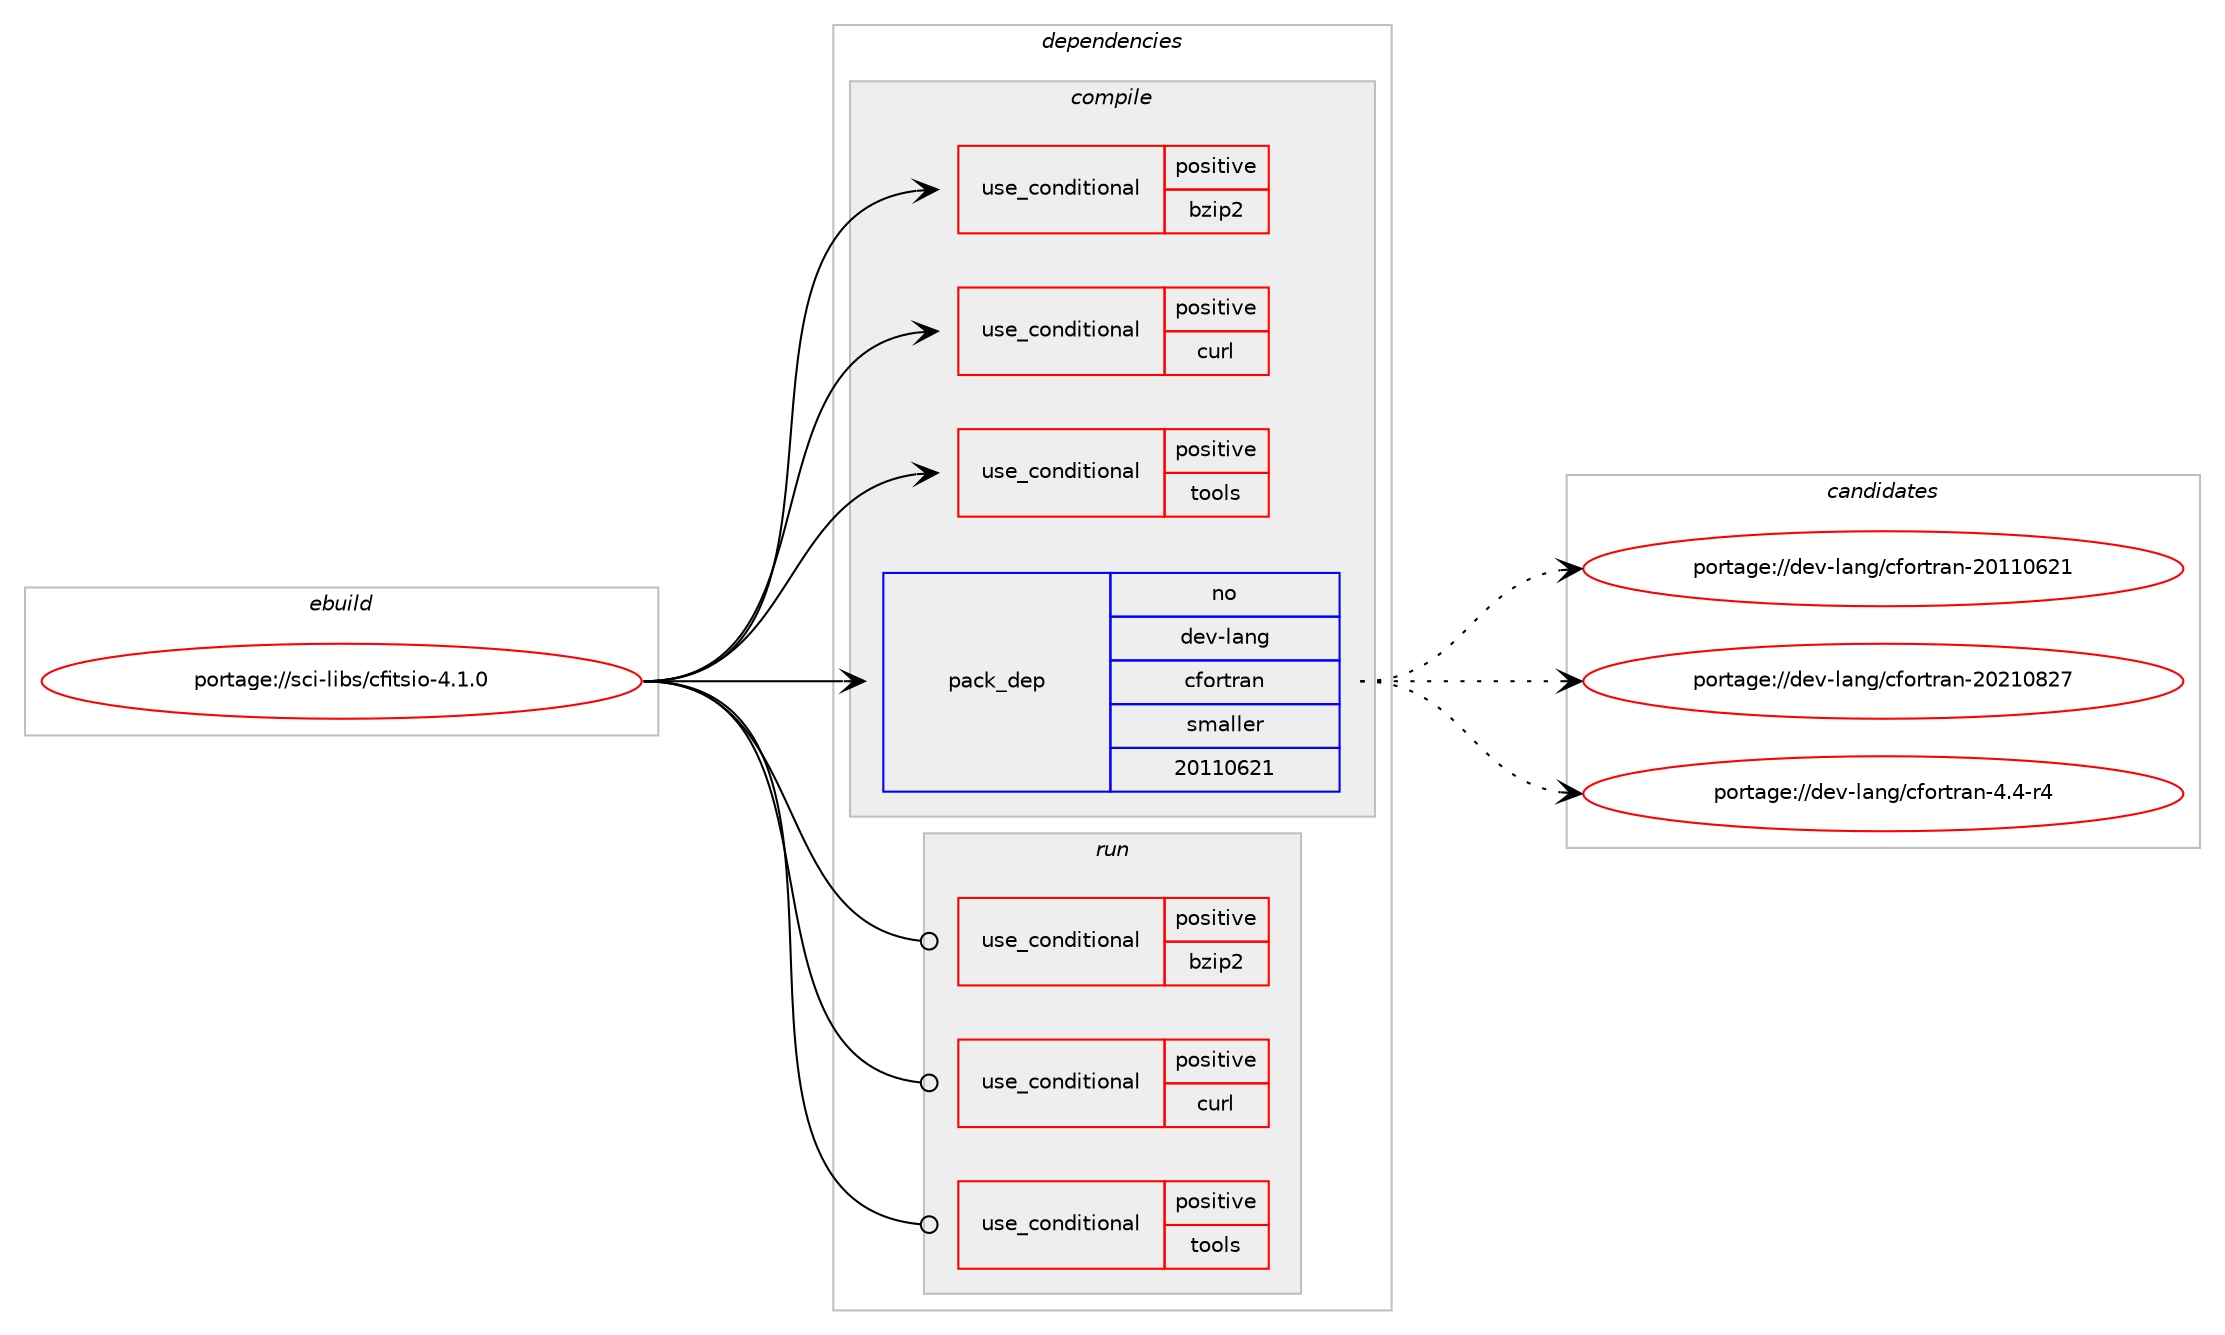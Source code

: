 digraph prolog {

# *************
# Graph options
# *************

newrank=true;
concentrate=true;
compound=true;
graph [rankdir=LR,fontname=Helvetica,fontsize=10,ranksep=1.5];#, ranksep=2.5, nodesep=0.2];
edge  [arrowhead=vee];
node  [fontname=Helvetica,fontsize=10];

# **********
# The ebuild
# **********

subgraph cluster_leftcol {
color=gray;
rank=same;
label=<<i>ebuild</i>>;
id [label="portage://sci-libs/cfitsio-4.1.0", color=red, width=4, href="../sci-libs/cfitsio-4.1.0.svg"];
}

# ****************
# The dependencies
# ****************

subgraph cluster_midcol {
color=gray;
label=<<i>dependencies</i>>;
subgraph cluster_compile {
fillcolor="#eeeeee";
style=filled;
label=<<i>compile</i>>;
subgraph cond9784 {
dependency14486 [label=<<TABLE BORDER="0" CELLBORDER="1" CELLSPACING="0" CELLPADDING="4"><TR><TD ROWSPAN="3" CELLPADDING="10">use_conditional</TD></TR><TR><TD>positive</TD></TR><TR><TD>bzip2</TD></TR></TABLE>>, shape=none, color=red];
# *** BEGIN UNKNOWN DEPENDENCY TYPE (TODO) ***
# dependency14486 -> package_dependency(portage://sci-libs/cfitsio-4.1.0,install,no,app-arch,bzip2,none,[,,],[],[use(optenable(abi_x86_32),negative),use(optenable(abi_x86_64),negative),use(optenable(abi_x86_x32),negative),use(optenable(abi_mips_n32),negative),use(optenable(abi_mips_n64),negative),use(optenable(abi_mips_o32),negative),use(optenable(abi_s390_32),negative),use(optenable(abi_s390_64),negative)])
# *** END UNKNOWN DEPENDENCY TYPE (TODO) ***

}
id:e -> dependency14486:w [weight=20,style="solid",arrowhead="vee"];
subgraph cond9785 {
dependency14487 [label=<<TABLE BORDER="0" CELLBORDER="1" CELLSPACING="0" CELLPADDING="4"><TR><TD ROWSPAN="3" CELLPADDING="10">use_conditional</TD></TR><TR><TD>positive</TD></TR><TR><TD>curl</TD></TR></TABLE>>, shape=none, color=red];
# *** BEGIN UNKNOWN DEPENDENCY TYPE (TODO) ***
# dependency14487 -> package_dependency(portage://sci-libs/cfitsio-4.1.0,install,no,net-misc,curl,none,[,,],[],[use(optenable(abi_x86_32),negative),use(optenable(abi_x86_64),negative),use(optenable(abi_x86_x32),negative),use(optenable(abi_mips_n32),negative),use(optenable(abi_mips_n64),negative),use(optenable(abi_mips_o32),negative),use(optenable(abi_s390_32),negative),use(optenable(abi_s390_64),negative)])
# *** END UNKNOWN DEPENDENCY TYPE (TODO) ***

}
id:e -> dependency14487:w [weight=20,style="solid",arrowhead="vee"];
subgraph cond9786 {
dependency14488 [label=<<TABLE BORDER="0" CELLBORDER="1" CELLSPACING="0" CELLPADDING="4"><TR><TD ROWSPAN="3" CELLPADDING="10">use_conditional</TD></TR><TR><TD>positive</TD></TR><TR><TD>tools</TD></TR></TABLE>>, shape=none, color=red];
# *** BEGIN UNKNOWN DEPENDENCY TYPE (TODO) ***
# dependency14488 -> package_dependency(portage://sci-libs/cfitsio-4.1.0,install,weak,dev-util,smem,none,[,,],[],[])
# *** END UNKNOWN DEPENDENCY TYPE (TODO) ***

}
id:e -> dependency14488:w [weight=20,style="solid",arrowhead="vee"];
subgraph pack4576 {
dependency14489 [label=<<TABLE BORDER="0" CELLBORDER="1" CELLSPACING="0" CELLPADDING="4" WIDTH="220"><TR><TD ROWSPAN="6" CELLPADDING="30">pack_dep</TD></TR><TR><TD WIDTH="110">no</TD></TR><TR><TD>dev-lang</TD></TR><TR><TD>cfortran</TD></TR><TR><TD>smaller</TD></TR><TR><TD>20110621</TD></TR></TABLE>>, shape=none, color=blue];
}
id:e -> dependency14489:w [weight=20,style="solid",arrowhead="vee"];
# *** BEGIN UNKNOWN DEPENDENCY TYPE (TODO) ***
# id -> package_dependency(portage://sci-libs/cfitsio-4.1.0,install,no,sys-libs,zlib,none,[,,],[],[use(optenable(abi_x86_32),negative),use(optenable(abi_x86_64),negative),use(optenable(abi_x86_x32),negative),use(optenable(abi_mips_n32),negative),use(optenable(abi_mips_n64),negative),use(optenable(abi_mips_o32),negative),use(optenable(abi_s390_32),negative),use(optenable(abi_s390_64),negative)])
# *** END UNKNOWN DEPENDENCY TYPE (TODO) ***

# *** BEGIN UNKNOWN DEPENDENCY TYPE (TODO) ***
# id -> package_dependency(portage://sci-libs/cfitsio-4.1.0,install,no,virtual,fortran,none,[,,],[],[])
# *** END UNKNOWN DEPENDENCY TYPE (TODO) ***

}
subgraph cluster_compileandrun {
fillcolor="#eeeeee";
style=filled;
label=<<i>compile and run</i>>;
}
subgraph cluster_run {
fillcolor="#eeeeee";
style=filled;
label=<<i>run</i>>;
subgraph cond9787 {
dependency14490 [label=<<TABLE BORDER="0" CELLBORDER="1" CELLSPACING="0" CELLPADDING="4"><TR><TD ROWSPAN="3" CELLPADDING="10">use_conditional</TD></TR><TR><TD>positive</TD></TR><TR><TD>bzip2</TD></TR></TABLE>>, shape=none, color=red];
# *** BEGIN UNKNOWN DEPENDENCY TYPE (TODO) ***
# dependency14490 -> package_dependency(portage://sci-libs/cfitsio-4.1.0,run,no,app-arch,bzip2,none,[,,],[],[use(optenable(abi_x86_32),negative),use(optenable(abi_x86_64),negative),use(optenable(abi_x86_x32),negative),use(optenable(abi_mips_n32),negative),use(optenable(abi_mips_n64),negative),use(optenable(abi_mips_o32),negative),use(optenable(abi_s390_32),negative),use(optenable(abi_s390_64),negative)])
# *** END UNKNOWN DEPENDENCY TYPE (TODO) ***

}
id:e -> dependency14490:w [weight=20,style="solid",arrowhead="odot"];
subgraph cond9788 {
dependency14491 [label=<<TABLE BORDER="0" CELLBORDER="1" CELLSPACING="0" CELLPADDING="4"><TR><TD ROWSPAN="3" CELLPADDING="10">use_conditional</TD></TR><TR><TD>positive</TD></TR><TR><TD>curl</TD></TR></TABLE>>, shape=none, color=red];
# *** BEGIN UNKNOWN DEPENDENCY TYPE (TODO) ***
# dependency14491 -> package_dependency(portage://sci-libs/cfitsio-4.1.0,run,no,net-misc,curl,none,[,,],[],[use(optenable(abi_x86_32),negative),use(optenable(abi_x86_64),negative),use(optenable(abi_x86_x32),negative),use(optenable(abi_mips_n32),negative),use(optenable(abi_mips_n64),negative),use(optenable(abi_mips_o32),negative),use(optenable(abi_s390_32),negative),use(optenable(abi_s390_64),negative)])
# *** END UNKNOWN DEPENDENCY TYPE (TODO) ***

}
id:e -> dependency14491:w [weight=20,style="solid",arrowhead="odot"];
subgraph cond9789 {
dependency14492 [label=<<TABLE BORDER="0" CELLBORDER="1" CELLSPACING="0" CELLPADDING="4"><TR><TD ROWSPAN="3" CELLPADDING="10">use_conditional</TD></TR><TR><TD>positive</TD></TR><TR><TD>tools</TD></TR></TABLE>>, shape=none, color=red];
# *** BEGIN UNKNOWN DEPENDENCY TYPE (TODO) ***
# dependency14492 -> package_dependency(portage://sci-libs/cfitsio-4.1.0,run,weak,dev-util,smem,none,[,,],[],[])
# *** END UNKNOWN DEPENDENCY TYPE (TODO) ***

}
id:e -> dependency14492:w [weight=20,style="solid",arrowhead="odot"];
# *** BEGIN UNKNOWN DEPENDENCY TYPE (TODO) ***
# id -> package_dependency(portage://sci-libs/cfitsio-4.1.0,run,no,sys-libs,zlib,none,[,,],[],[use(optenable(abi_x86_32),negative),use(optenable(abi_x86_64),negative),use(optenable(abi_x86_x32),negative),use(optenable(abi_mips_n32),negative),use(optenable(abi_mips_n64),negative),use(optenable(abi_mips_o32),negative),use(optenable(abi_s390_32),negative),use(optenable(abi_s390_64),negative)])
# *** END UNKNOWN DEPENDENCY TYPE (TODO) ***

# *** BEGIN UNKNOWN DEPENDENCY TYPE (TODO) ***
# id -> package_dependency(portage://sci-libs/cfitsio-4.1.0,run,no,virtual,fortran,none,[,,],[],[])
# *** END UNKNOWN DEPENDENCY TYPE (TODO) ***

}
}

# **************
# The candidates
# **************

subgraph cluster_choices {
rank=same;
color=gray;
label=<<i>candidates</i>>;

subgraph choice4576 {
color=black;
nodesep=1;
choice1001011184510897110103479910211111411611497110455048494948545049 [label="portage://dev-lang/cfortran-20110621", color=red, width=4,href="../dev-lang/cfortran-20110621.svg"];
choice1001011184510897110103479910211111411611497110455048504948565055 [label="portage://dev-lang/cfortran-20210827", color=red, width=4,href="../dev-lang/cfortran-20210827.svg"];
choice1001011184510897110103479910211111411611497110455246524511452 [label="portage://dev-lang/cfortran-4.4-r4", color=red, width=4,href="../dev-lang/cfortran-4.4-r4.svg"];
dependency14489:e -> choice1001011184510897110103479910211111411611497110455048494948545049:w [style=dotted,weight="100"];
dependency14489:e -> choice1001011184510897110103479910211111411611497110455048504948565055:w [style=dotted,weight="100"];
dependency14489:e -> choice1001011184510897110103479910211111411611497110455246524511452:w [style=dotted,weight="100"];
}
}

}
